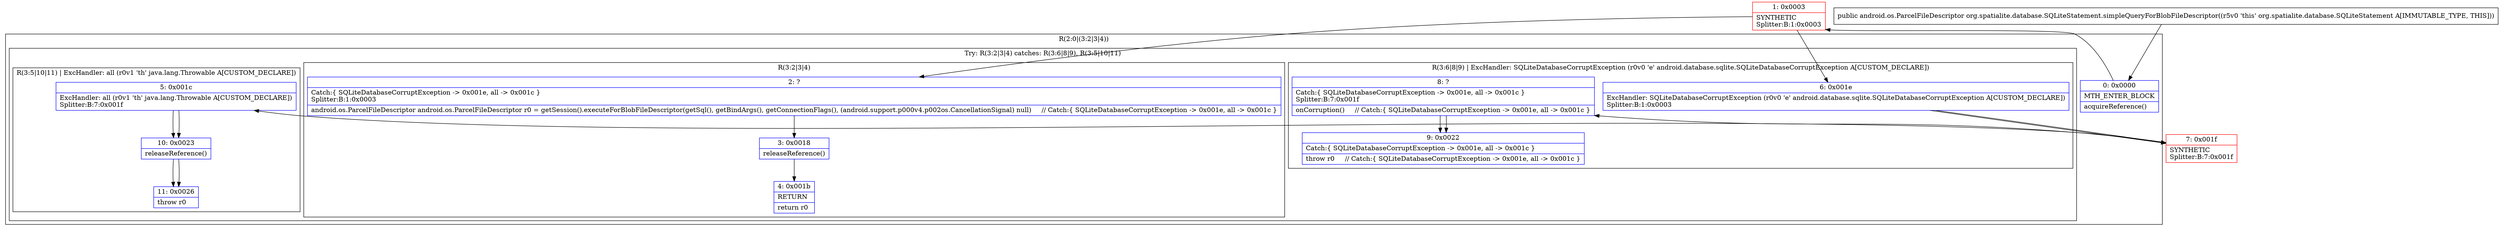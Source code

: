 digraph "CFG fororg.spatialite.database.SQLiteStatement.simpleQueryForBlobFileDescriptor()Landroid\/os\/ParcelFileDescriptor;" {
subgraph cluster_Region_681604729 {
label = "R(2:0|(3:2|3|4))";
node [shape=record,color=blue];
Node_0 [shape=record,label="{0\:\ 0x0000|MTH_ENTER_BLOCK\l|acquireReference()\l}"];
subgraph cluster_TryCatchRegion_1775489190 {
label = "Try: R(3:2|3|4) catches: R(3:6|8|9), R(3:5|10|11)";
node [shape=record,color=blue];
subgraph cluster_Region_703165196 {
label = "R(3:2|3|4)";
node [shape=record,color=blue];
Node_2 [shape=record,label="{2\:\ ?|Catch:\{ SQLiteDatabaseCorruptException \-\> 0x001e, all \-\> 0x001c \}\lSplitter:B:1:0x0003\l|android.os.ParcelFileDescriptor android.os.ParcelFileDescriptor r0 = getSession().executeForBlobFileDescriptor(getSql(), getBindArgs(), getConnectionFlags(), (android.support.p000v4.p002os.CancellationSignal) null)     \/\/ Catch:\{ SQLiteDatabaseCorruptException \-\> 0x001e, all \-\> 0x001c \}\l}"];
Node_3 [shape=record,label="{3\:\ 0x0018|releaseReference()\l}"];
Node_4 [shape=record,label="{4\:\ 0x001b|RETURN\l|return r0\l}"];
}
subgraph cluster_Region_905033365 {
label = "R(3:6|8|9) | ExcHandler: SQLiteDatabaseCorruptException (r0v0 'e' android.database.sqlite.SQLiteDatabaseCorruptException A[CUSTOM_DECLARE])\l";
node [shape=record,color=blue];
Node_6 [shape=record,label="{6\:\ 0x001e|ExcHandler: SQLiteDatabaseCorruptException (r0v0 'e' android.database.sqlite.SQLiteDatabaseCorruptException A[CUSTOM_DECLARE])\lSplitter:B:1:0x0003\l}"];
Node_8 [shape=record,label="{8\:\ ?|Catch:\{ SQLiteDatabaseCorruptException \-\> 0x001e, all \-\> 0x001c \}\lSplitter:B:7:0x001f\l|onCorruption()     \/\/ Catch:\{ SQLiteDatabaseCorruptException \-\> 0x001e, all \-\> 0x001c \}\l}"];
Node_9 [shape=record,label="{9\:\ 0x0022|Catch:\{ SQLiteDatabaseCorruptException \-\> 0x001e, all \-\> 0x001c \}\l|throw r0     \/\/ Catch:\{ SQLiteDatabaseCorruptException \-\> 0x001e, all \-\> 0x001c \}\l}"];
}
subgraph cluster_Region_2102424607 {
label = "R(3:5|10|11) | ExcHandler: all (r0v1 'th' java.lang.Throwable A[CUSTOM_DECLARE])\l";
node [shape=record,color=blue];
Node_5 [shape=record,label="{5\:\ 0x001c|ExcHandler: all (r0v1 'th' java.lang.Throwable A[CUSTOM_DECLARE])\lSplitter:B:7:0x001f\l}"];
Node_10 [shape=record,label="{10\:\ 0x0023|releaseReference()\l}"];
Node_11 [shape=record,label="{11\:\ 0x0026|throw r0\l}"];
}
}
}
subgraph cluster_Region_905033365 {
label = "R(3:6|8|9) | ExcHandler: SQLiteDatabaseCorruptException (r0v0 'e' android.database.sqlite.SQLiteDatabaseCorruptException A[CUSTOM_DECLARE])\l";
node [shape=record,color=blue];
Node_6 [shape=record,label="{6\:\ 0x001e|ExcHandler: SQLiteDatabaseCorruptException (r0v0 'e' android.database.sqlite.SQLiteDatabaseCorruptException A[CUSTOM_DECLARE])\lSplitter:B:1:0x0003\l}"];
Node_8 [shape=record,label="{8\:\ ?|Catch:\{ SQLiteDatabaseCorruptException \-\> 0x001e, all \-\> 0x001c \}\lSplitter:B:7:0x001f\l|onCorruption()     \/\/ Catch:\{ SQLiteDatabaseCorruptException \-\> 0x001e, all \-\> 0x001c \}\l}"];
Node_9 [shape=record,label="{9\:\ 0x0022|Catch:\{ SQLiteDatabaseCorruptException \-\> 0x001e, all \-\> 0x001c \}\l|throw r0     \/\/ Catch:\{ SQLiteDatabaseCorruptException \-\> 0x001e, all \-\> 0x001c \}\l}"];
}
subgraph cluster_Region_2102424607 {
label = "R(3:5|10|11) | ExcHandler: all (r0v1 'th' java.lang.Throwable A[CUSTOM_DECLARE])\l";
node [shape=record,color=blue];
Node_5 [shape=record,label="{5\:\ 0x001c|ExcHandler: all (r0v1 'th' java.lang.Throwable A[CUSTOM_DECLARE])\lSplitter:B:7:0x001f\l}"];
Node_10 [shape=record,label="{10\:\ 0x0023|releaseReference()\l}"];
Node_11 [shape=record,label="{11\:\ 0x0026|throw r0\l}"];
}
Node_1 [shape=record,color=red,label="{1\:\ 0x0003|SYNTHETIC\lSplitter:B:1:0x0003\l}"];
Node_7 [shape=record,color=red,label="{7\:\ 0x001f|SYNTHETIC\lSplitter:B:7:0x001f\l}"];
MethodNode[shape=record,label="{public android.os.ParcelFileDescriptor org.spatialite.database.SQLiteStatement.simpleQueryForBlobFileDescriptor((r5v0 'this' org.spatialite.database.SQLiteStatement A[IMMUTABLE_TYPE, THIS])) }"];
MethodNode -> Node_0;
Node_0 -> Node_1;
Node_2 -> Node_3;
Node_3 -> Node_4;
Node_6 -> Node_7;
Node_8 -> Node_9;
Node_5 -> Node_10;
Node_10 -> Node_11;
Node_6 -> Node_7;
Node_8 -> Node_9;
Node_5 -> Node_10;
Node_10 -> Node_11;
Node_1 -> Node_2;
Node_1 -> Node_6;
Node_7 -> Node_8;
Node_7 -> Node_5;
}

